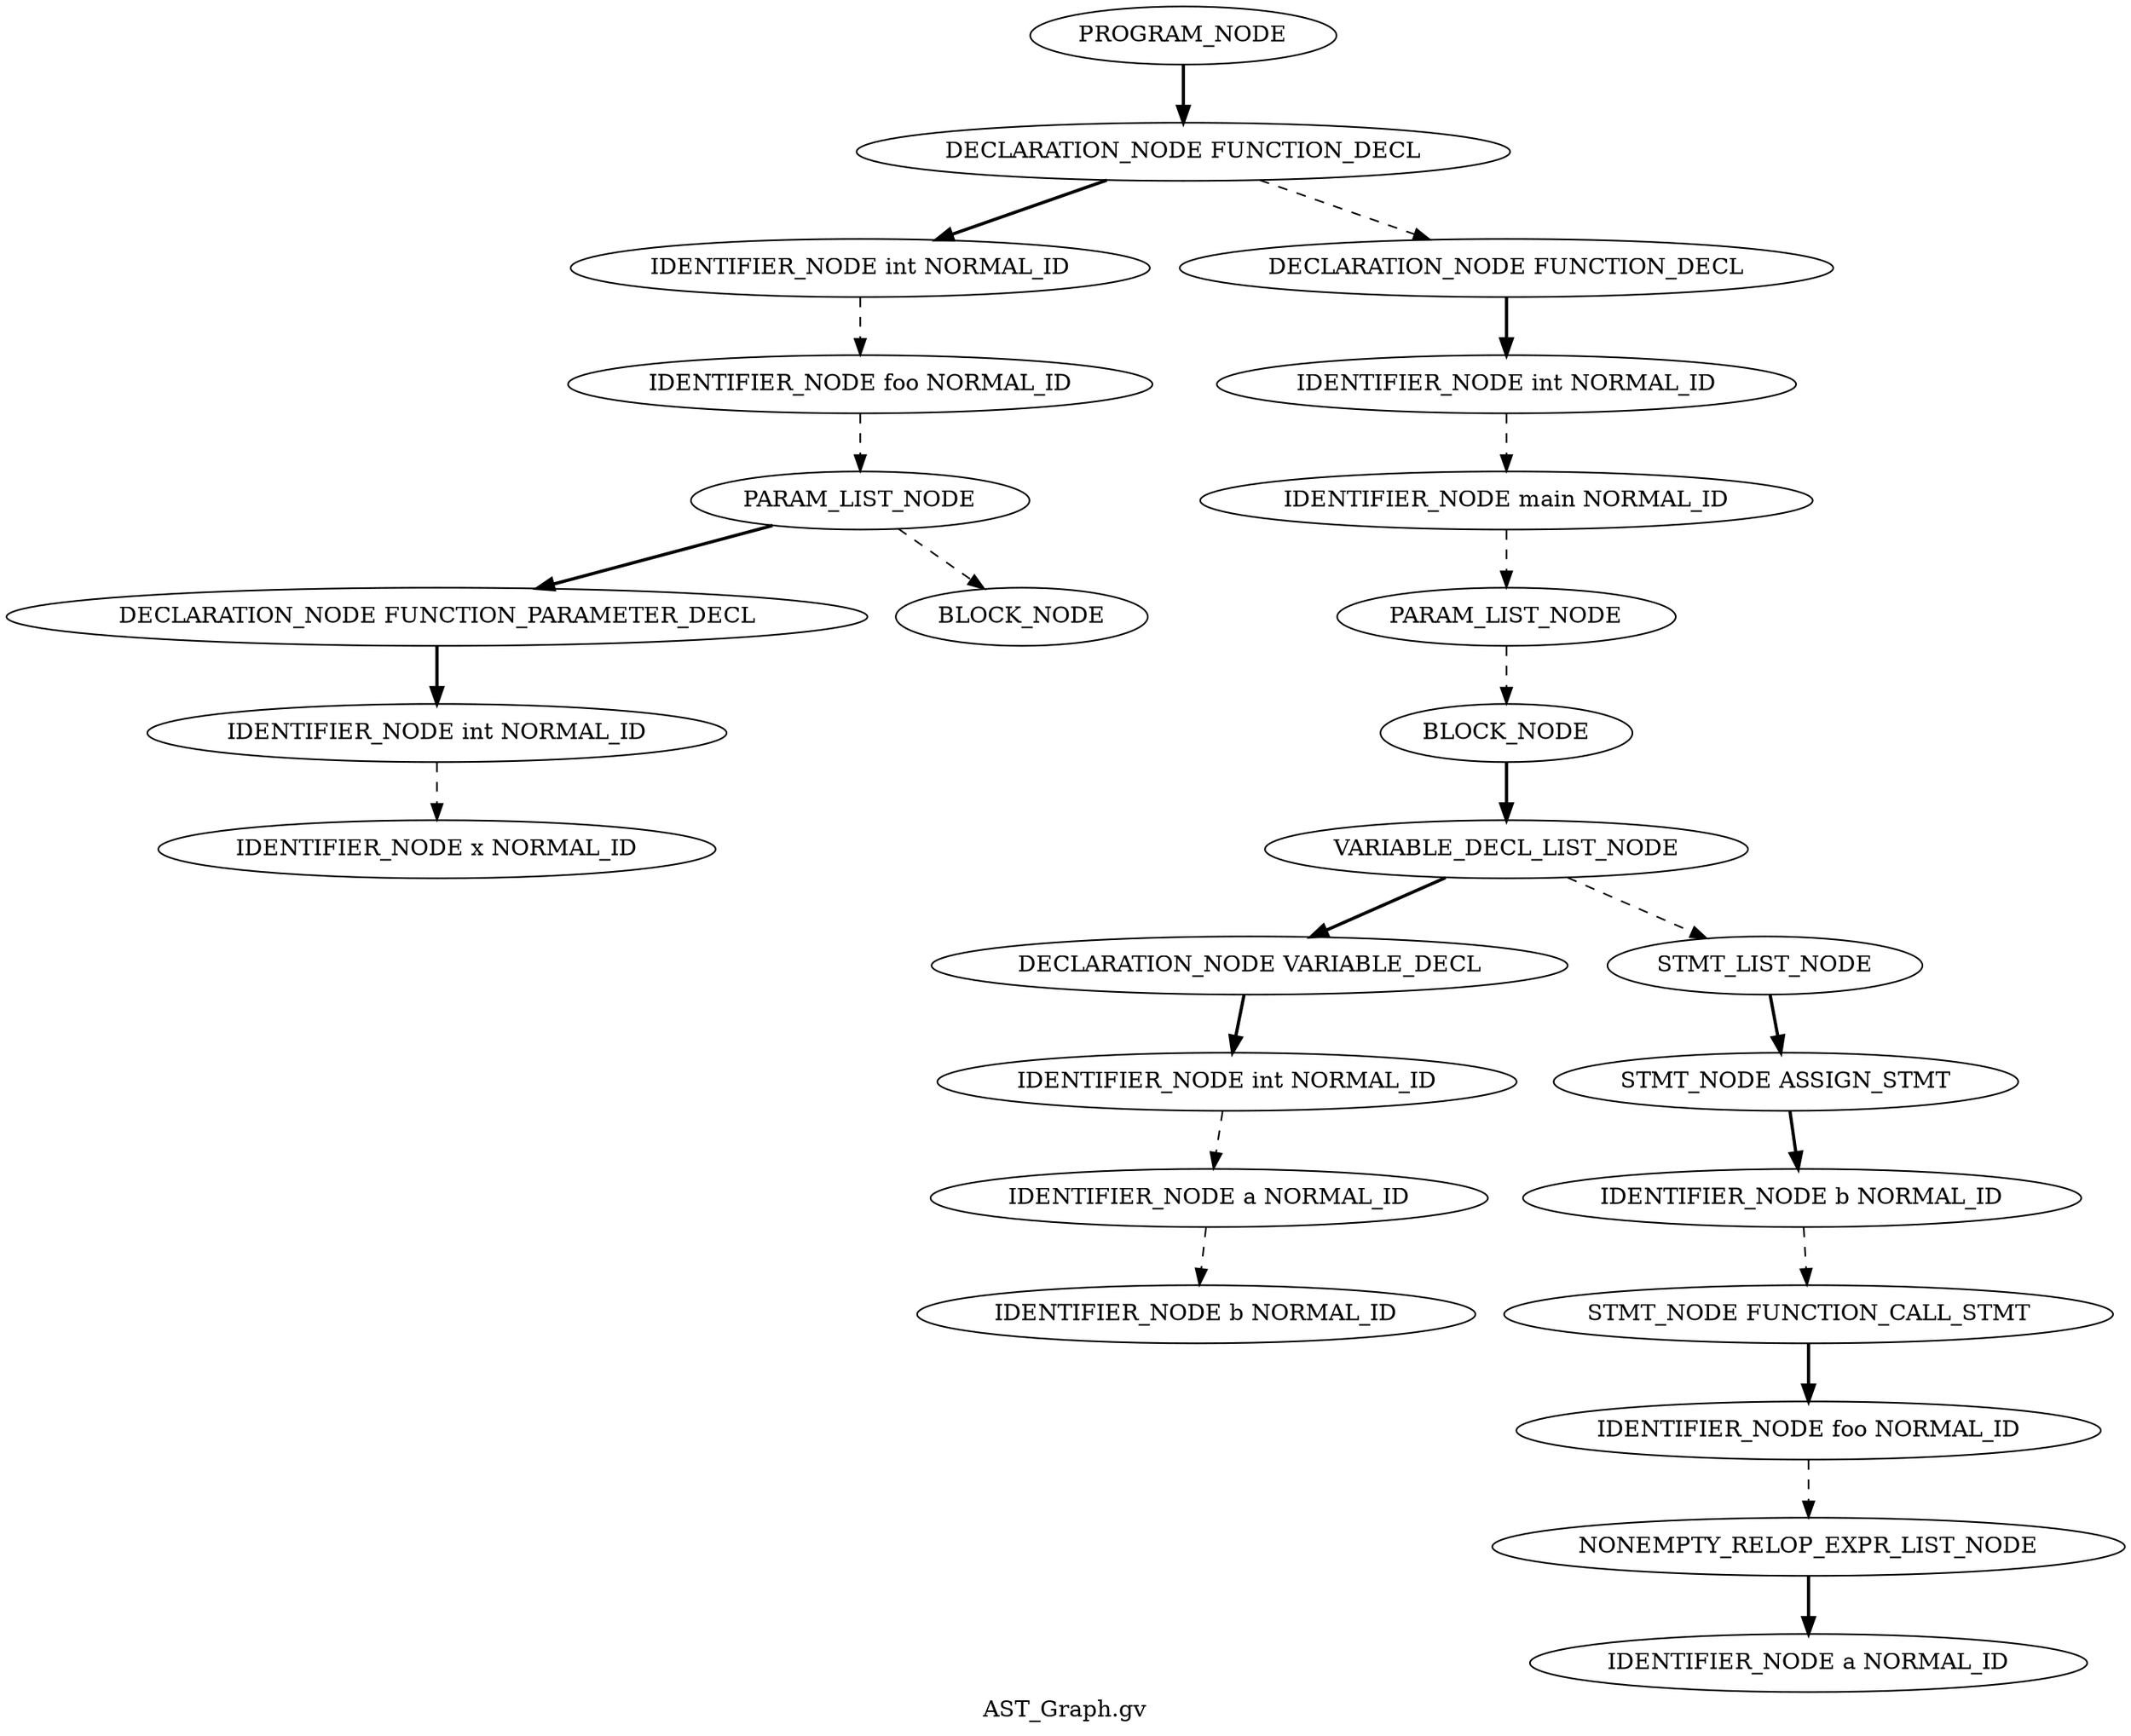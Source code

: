 Digraph AST
{
label = "AST_Graph.gv"
node0 [label ="PROGRAM_NODE"]
node1 [label ="DECLARATION_NODE FUNCTION_DECL"]
node2 [label ="IDENTIFIER_NODE int NORMAL_ID"]
node3 [label ="IDENTIFIER_NODE foo NORMAL_ID"]
node4 [label ="PARAM_LIST_NODE"]
node5 [label ="DECLARATION_NODE FUNCTION_PARAMETER_DECL"]
node6 [label ="IDENTIFIER_NODE int NORMAL_ID"]
node7 [label ="IDENTIFIER_NODE x NORMAL_ID"]
node6 -> node7 [style = dashed]
node5 -> node6 [style = bold]
node4 -> node5 [style = bold]
node8 [label ="BLOCK_NODE"]
node4 -> node8 [style = dashed]
node3 -> node4 [style = dashed]
node2 -> node3 [style = dashed]
node1 -> node2 [style = bold]
node9 [label ="DECLARATION_NODE FUNCTION_DECL"]
node10 [label ="IDENTIFIER_NODE int NORMAL_ID"]
node11 [label ="IDENTIFIER_NODE main NORMAL_ID"]
node12 [label ="PARAM_LIST_NODE"]
node13 [label ="BLOCK_NODE"]
node14 [label ="VARIABLE_DECL_LIST_NODE"]
node15 [label ="DECLARATION_NODE VARIABLE_DECL"]
node16 [label ="IDENTIFIER_NODE int NORMAL_ID"]
node17 [label ="IDENTIFIER_NODE a NORMAL_ID"]
node18 [label ="IDENTIFIER_NODE b NORMAL_ID"]
node17 -> node18 [style = dashed]
node16 -> node17 [style = dashed]
node15 -> node16 [style = bold]
node14 -> node15 [style = bold]
node19 [label ="STMT_LIST_NODE"]
node20 [label ="STMT_NODE ASSIGN_STMT"]
node21 [label ="IDENTIFIER_NODE b NORMAL_ID"]
node22 [label ="STMT_NODE FUNCTION_CALL_STMT"]
node23 [label ="IDENTIFIER_NODE foo NORMAL_ID"]
node24 [label ="NONEMPTY_RELOP_EXPR_LIST_NODE"]
node25 [label ="IDENTIFIER_NODE a NORMAL_ID"]
node24 -> node25 [style = bold]
node23 -> node24 [style = dashed]
node22 -> node23 [style = bold]
node21 -> node22 [style = dashed]
node20 -> node21 [style = bold]
node19 -> node20 [style = bold]
node14 -> node19 [style = dashed]
node13 -> node14 [style = bold]
node12 -> node13 [style = dashed]
node11 -> node12 [style = dashed]
node10 -> node11 [style = dashed]
node9 -> node10 [style = bold]
node1 -> node9 [style = dashed]
node0 -> node1 [style = bold]
}
